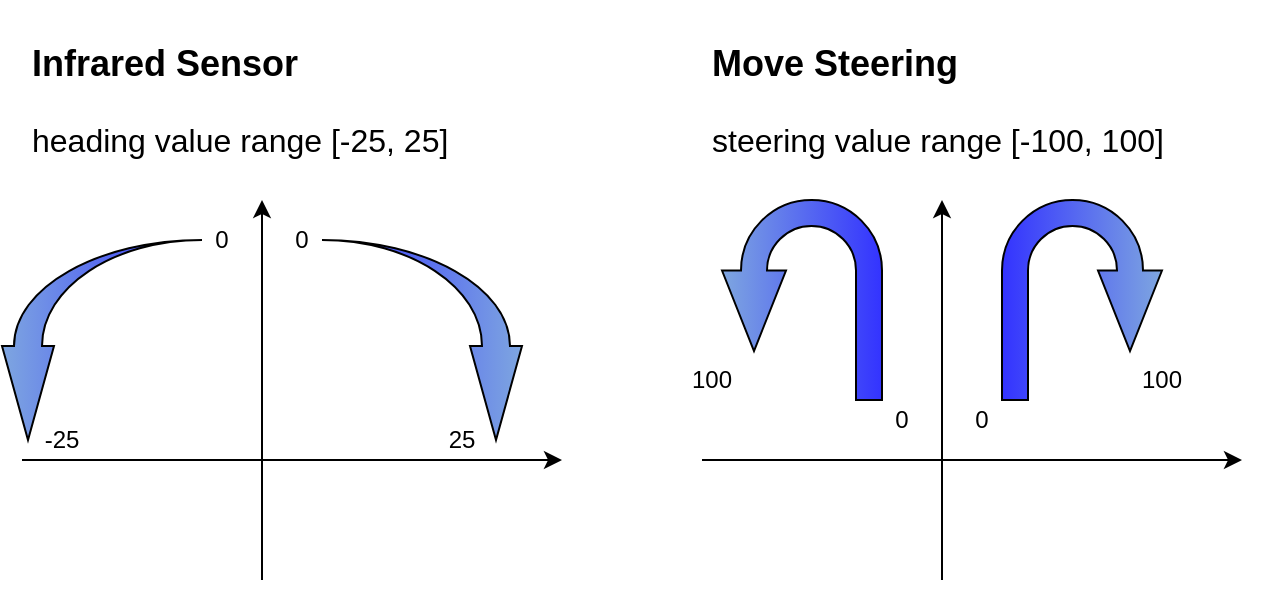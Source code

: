 <mxfile version="12.6.2" type="device"><diagram id="eMlfir8FfC1D_bU4U8sr" name="Page-1"><mxGraphModel dx="786" dy="491" grid="0" gridSize="10" guides="1" tooltips="1" connect="1" arrows="1" fold="1" page="1" pageScale="1" pageWidth="850" pageHeight="1100" math="0" shadow="0"><root><mxCell id="0"/><mxCell id="1" parent="0"/><mxCell id="saE2OSOLRJDV0rXlP6uu-1" value="" style="endArrow=classic;html=1;" edge="1" parent="1"><mxGeometry width="50" height="50" relative="1" as="geometry"><mxPoint x="80" y="260" as="sourcePoint"/><mxPoint x="350" y="260" as="targetPoint"/></mxGeometry></mxCell><mxCell id="saE2OSOLRJDV0rXlP6uu-2" value="" style="endArrow=classic;html=1;" edge="1" parent="1"><mxGeometry width="50" height="50" relative="1" as="geometry"><mxPoint x="200" y="320" as="sourcePoint"/><mxPoint x="200" y="130" as="targetPoint"/></mxGeometry></mxCell><mxCell id="saE2OSOLRJDV0rXlP6uu-4" value="" style="html=1;shadow=0;dashed=0;align=center;verticalAlign=middle;shape=mxgraph.arrows2.jumpInArrow;dy=7;dx=47;arrowHead=26;rotation=90;fillColor=#7EA6E0;gradientColor=#3333FF;" vertex="1" parent="1"><mxGeometry x="230" y="150" width="100" height="100" as="geometry"/></mxCell><mxCell id="saE2OSOLRJDV0rXlP6uu-5" value="0" style="text;html=1;strokeColor=none;fillColor=none;align=center;verticalAlign=middle;whiteSpace=wrap;rounded=0;" vertex="1" parent="1"><mxGeometry x="200" y="140" width="40" height="20" as="geometry"/></mxCell><mxCell id="saE2OSOLRJDV0rXlP6uu-6" value="25" style="text;html=1;strokeColor=none;fillColor=none;align=center;verticalAlign=middle;whiteSpace=wrap;rounded=0;" vertex="1" parent="1"><mxGeometry x="280" y="240" width="40" height="20" as="geometry"/></mxCell><mxCell id="saE2OSOLRJDV0rXlP6uu-7" value="" style="html=1;shadow=0;dashed=0;align=center;verticalAlign=middle;shape=mxgraph.arrows2.jumpInArrow;dy=7;dx=47;arrowHead=26;rotation=-180;fillColor=#7EA6E0;gradientColor=#3333FF;direction=south;flipV=1;" vertex="1" parent="1"><mxGeometry x="70" y="150" width="100" height="100" as="geometry"/></mxCell><mxCell id="saE2OSOLRJDV0rXlP6uu-8" value="0" style="text;html=1;strokeColor=none;fillColor=none;align=center;verticalAlign=middle;whiteSpace=wrap;rounded=0;" vertex="1" parent="1"><mxGeometry x="160" y="140" width="40" height="20" as="geometry"/></mxCell><mxCell id="saE2OSOLRJDV0rXlP6uu-9" value="-25" style="text;html=1;strokeColor=none;fillColor=none;align=center;verticalAlign=middle;whiteSpace=wrap;rounded=0;" vertex="1" parent="1"><mxGeometry x="80" y="240" width="40" height="20" as="geometry"/></mxCell><mxCell id="saE2OSOLRJDV0rXlP6uu-11" value="&lt;h1&gt;&lt;font style=&quot;font-size: 18px&quot;&gt;Infrared Sensor&lt;/font&gt;&lt;/h1&gt;&lt;p&gt;&lt;font size=&quot;3&quot;&gt;heading value range [-25, 25]&lt;/font&gt;&lt;/p&gt;" style="text;html=1;strokeColor=none;fillColor=none;spacing=5;spacingTop=-20;whiteSpace=wrap;overflow=hidden;rounded=0;" vertex="1" parent="1"><mxGeometry x="80" y="40" width="260" height="70" as="geometry"/></mxCell><mxCell id="saE2OSOLRJDV0rXlP6uu-16" value="" style="endArrow=classic;html=1;" edge="1" parent="1"><mxGeometry width="50" height="50" relative="1" as="geometry"><mxPoint x="420" y="260" as="sourcePoint"/><mxPoint x="690" y="260" as="targetPoint"/></mxGeometry></mxCell><mxCell id="saE2OSOLRJDV0rXlP6uu-17" value="" style="endArrow=classic;html=1;" edge="1" parent="1"><mxGeometry width="50" height="50" relative="1" as="geometry"><mxPoint x="540" y="320" as="sourcePoint"/><mxPoint x="540" y="130" as="targetPoint"/></mxGeometry></mxCell><mxCell id="saE2OSOLRJDV0rXlP6uu-19" value="0" style="text;html=1;strokeColor=none;fillColor=none;align=center;verticalAlign=middle;whiteSpace=wrap;rounded=0;" vertex="1" parent="1"><mxGeometry x="540" y="230" width="40" height="20" as="geometry"/></mxCell><mxCell id="saE2OSOLRJDV0rXlP6uu-24" value="&lt;h1&gt;&lt;span style=&quot;font-size: 18px&quot;&gt;Move Steering&lt;/span&gt;&lt;/h1&gt;&lt;p&gt;&lt;font size=&quot;3&quot;&gt;steering value range [-100, 100]&lt;/font&gt;&lt;/p&gt;" style="text;html=1;strokeColor=none;fillColor=none;spacing=5;spacingTop=-20;whiteSpace=wrap;overflow=hidden;rounded=0;" vertex="1" parent="1"><mxGeometry x="420" y="40" width="260" height="70" as="geometry"/></mxCell><mxCell id="saE2OSOLRJDV0rXlP6uu-28" value="" style="html=1;shadow=0;dashed=0;align=center;verticalAlign=middle;shape=mxgraph.arrows2.uTurnArrow;dy=6.5;arrowHead=32;dx2=40.25;fillColor=#7EA6E0;gradientColor=#3333FF;rotation=90;flipV=1;" vertex="1" parent="1"><mxGeometry x="420" y="140" width="100" height="80" as="geometry"/></mxCell><mxCell id="saE2OSOLRJDV0rXlP6uu-29" value="" style="html=1;shadow=0;dashed=0;align=center;verticalAlign=middle;shape=mxgraph.arrows2.uTurnArrow;dy=6.5;arrowHead=32;dx2=40.25;fillColor=#7EA6E0;gradientColor=#3333FF;rotation=90;flipV=0;" vertex="1" parent="1"><mxGeometry x="560" y="140" width="100" height="80" as="geometry"/></mxCell><mxCell id="saE2OSOLRJDV0rXlP6uu-30" value="100" style="text;html=1;strokeColor=none;fillColor=none;align=center;verticalAlign=middle;whiteSpace=wrap;rounded=0;" vertex="1" parent="1"><mxGeometry x="630" y="210" width="40" height="20" as="geometry"/></mxCell><mxCell id="saE2OSOLRJDV0rXlP6uu-31" value="0" style="text;html=1;strokeColor=none;fillColor=none;align=center;verticalAlign=middle;whiteSpace=wrap;rounded=0;" vertex="1" parent="1"><mxGeometry x="500" y="230" width="40" height="20" as="geometry"/></mxCell><mxCell id="saE2OSOLRJDV0rXlP6uu-32" value="100" style="text;html=1;strokeColor=none;fillColor=none;align=center;verticalAlign=middle;whiteSpace=wrap;rounded=0;" vertex="1" parent="1"><mxGeometry x="405" y="210" width="40" height="20" as="geometry"/></mxCell></root></mxGraphModel></diagram></mxfile>